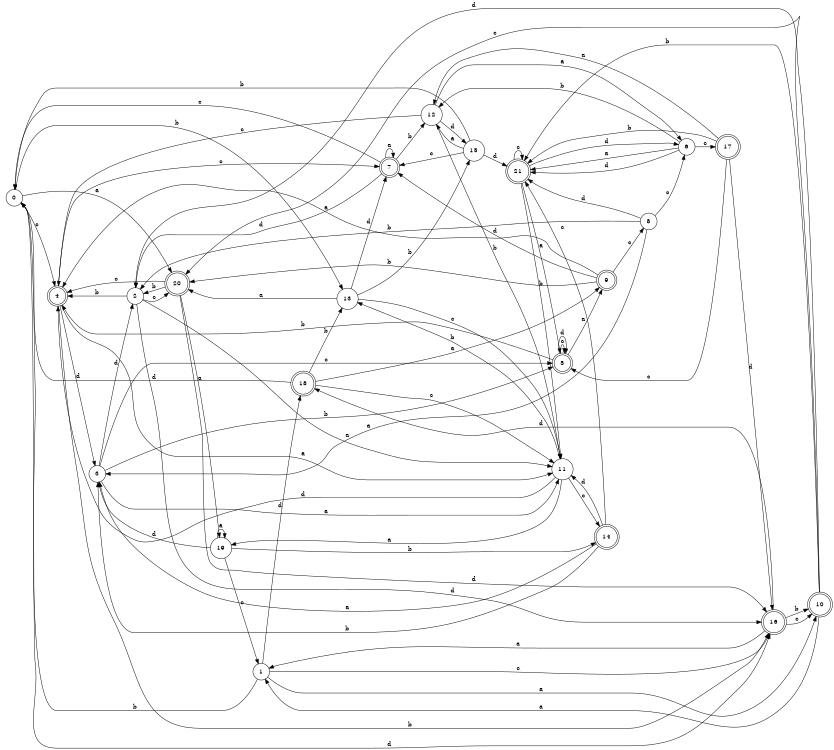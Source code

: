 digraph n18_3 {
__start0 [label="" shape="none"];

rankdir=LR;
size="8,5";

s0 [style="filled", color="black", fillcolor="white" shape="circle", label="0"];
s1 [style="filled", color="black", fillcolor="white" shape="circle", label="1"];
s2 [style="filled", color="black", fillcolor="white" shape="circle", label="2"];
s3 [style="filled", color="black", fillcolor="white" shape="circle", label="3"];
s4 [style="rounded,filled", color="black", fillcolor="white" shape="doublecircle", label="4"];
s5 [style="rounded,filled", color="black", fillcolor="white" shape="doublecircle", label="5"];
s6 [style="filled", color="black", fillcolor="white" shape="circle", label="6"];
s7 [style="rounded,filled", color="black", fillcolor="white" shape="doublecircle", label="7"];
s8 [style="filled", color="black", fillcolor="white" shape="circle", label="8"];
s9 [style="rounded,filled", color="black", fillcolor="white" shape="doublecircle", label="9"];
s10 [style="rounded,filled", color="black", fillcolor="white" shape="doublecircle", label="10"];
s11 [style="filled", color="black", fillcolor="white" shape="circle", label="11"];
s12 [style="filled", color="black", fillcolor="white" shape="circle", label="12"];
s13 [style="filled", color="black", fillcolor="white" shape="circle", label="13"];
s14 [style="rounded,filled", color="black", fillcolor="white" shape="doublecircle", label="14"];
s15 [style="filled", color="black", fillcolor="white" shape="circle", label="15"];
s16 [style="rounded,filled", color="black", fillcolor="white" shape="doublecircle", label="16"];
s17 [style="rounded,filled", color="black", fillcolor="white" shape="doublecircle", label="17"];
s18 [style="rounded,filled", color="black", fillcolor="white" shape="doublecircle", label="18"];
s19 [style="filled", color="black", fillcolor="white" shape="circle", label="19"];
s20 [style="rounded,filled", color="black", fillcolor="white" shape="doublecircle", label="20"];
s21 [style="rounded,filled", color="black", fillcolor="white" shape="doublecircle", label="21"];
s0 -> s20 [label="a"];
s0 -> s13 [label="b"];
s0 -> s4 [label="c"];
s0 -> s16 [label="d"];
s1 -> s10 [label="a"];
s1 -> s0 [label="b"];
s1 -> s16 [label="c"];
s1 -> s18 [label="d"];
s2 -> s11 [label="a"];
s2 -> s4 [label="b"];
s2 -> s20 [label="c"];
s2 -> s16 [label="d"];
s3 -> s11 [label="a"];
s3 -> s5 [label="b"];
s3 -> s5 [label="c"];
s3 -> s2 [label="d"];
s4 -> s11 [label="a"];
s4 -> s16 [label="b"];
s4 -> s7 [label="c"];
s4 -> s3 [label="d"];
s5 -> s9 [label="a"];
s5 -> s4 [label="b"];
s5 -> s5 [label="c"];
s5 -> s5 [label="d"];
s6 -> s21 [label="a"];
s6 -> s12 [label="b"];
s6 -> s17 [label="c"];
s6 -> s21 [label="d"];
s7 -> s7 [label="a"];
s7 -> s12 [label="b"];
s7 -> s0 [label="c"];
s7 -> s2 [label="d"];
s8 -> s3 [label="a"];
s8 -> s2 [label="b"];
s8 -> s6 [label="c"];
s8 -> s21 [label="d"];
s9 -> s4 [label="a"];
s9 -> s20 [label="b"];
s9 -> s8 [label="c"];
s9 -> s7 [label="d"];
s10 -> s1 [label="a"];
s10 -> s21 [label="b"];
s10 -> s20 [label="c"];
s10 -> s2 [label="d"];
s11 -> s19 [label="a"];
s11 -> s13 [label="b"];
s11 -> s14 [label="c"];
s11 -> s4 [label="d"];
s12 -> s6 [label="a"];
s12 -> s11 [label="b"];
s12 -> s4 [label="c"];
s12 -> s15 [label="d"];
s13 -> s20 [label="a"];
s13 -> s15 [label="b"];
s13 -> s11 [label="c"];
s13 -> s7 [label="d"];
s14 -> s3 [label="a"];
s14 -> s3 [label="b"];
s14 -> s21 [label="c"];
s14 -> s11 [label="d"];
s15 -> s12 [label="a"];
s15 -> s0 [label="b"];
s15 -> s7 [label="c"];
s15 -> s21 [label="d"];
s16 -> s1 [label="a"];
s16 -> s10 [label="b"];
s16 -> s10 [label="c"];
s16 -> s18 [label="d"];
s17 -> s12 [label="a"];
s17 -> s21 [label="b"];
s17 -> s5 [label="c"];
s17 -> s16 [label="d"];
s18 -> s9 [label="a"];
s18 -> s13 [label="b"];
s18 -> s11 [label="c"];
s18 -> s0 [label="d"];
s19 -> s19 [label="a"];
s19 -> s14 [label="b"];
s19 -> s1 [label="c"];
s19 -> s3 [label="d"];
s20 -> s19 [label="a"];
s20 -> s2 [label="b"];
s20 -> s4 [label="c"];
s20 -> s16 [label="d"];
s21 -> s5 [label="a"];
s21 -> s11 [label="b"];
s21 -> s21 [label="c"];
s21 -> s6 [label="d"];

}